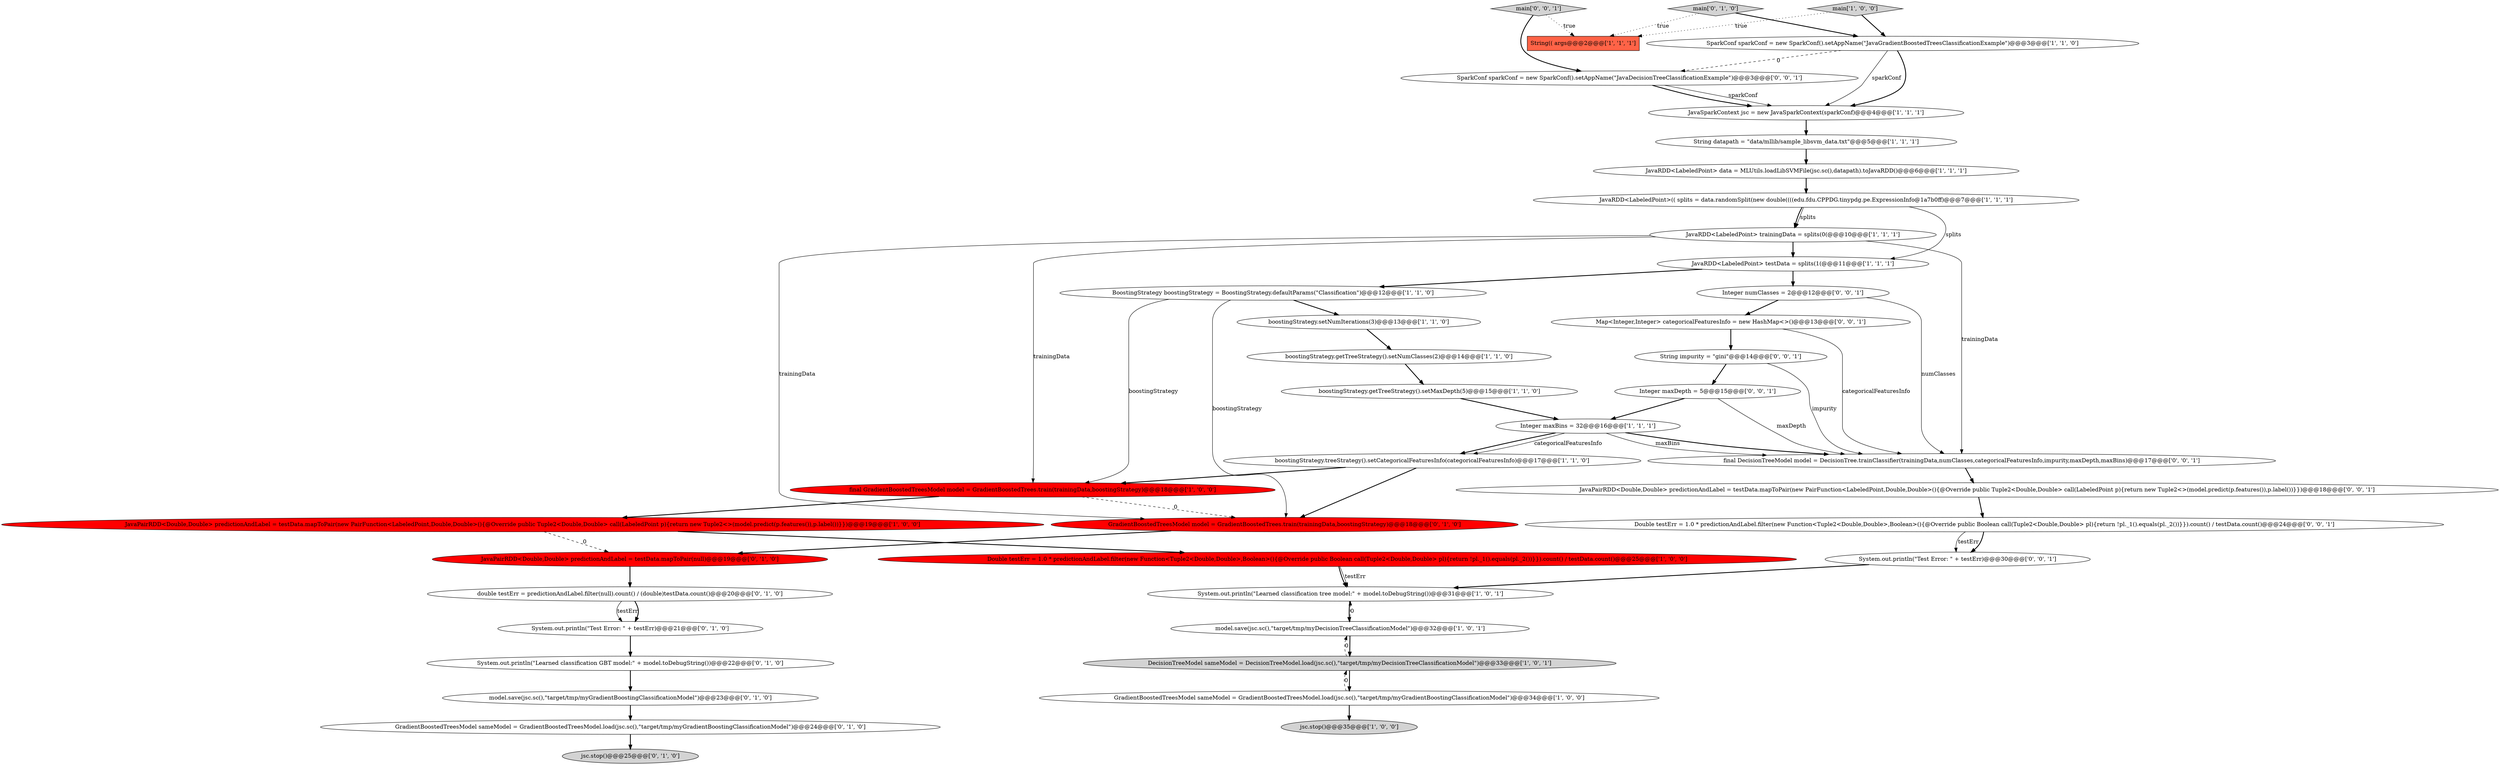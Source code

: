 digraph {
28 [style = filled, label = "System.out.println(\"Test Error: \" + testErr)@@@21@@@['0', '1', '0']", fillcolor = white, shape = ellipse image = "AAA0AAABBB2BBB"];
40 [style = filled, label = "Double testErr = 1.0 * predictionAndLabel.filter(new Function<Tuple2<Double,Double>,Boolean>(){@Override public Boolean call(Tuple2<Double,Double> pl){return !pl._1().equals(pl._2())}}).count() / testData.count()@@@24@@@['0', '0', '1']", fillcolor = white, shape = ellipse image = "AAA0AAABBB3BBB"];
20 [style = filled, label = "jsc.stop()@@@35@@@['1', '0', '0']", fillcolor = lightgray, shape = ellipse image = "AAA0AAABBB1BBB"];
23 [style = filled, label = "double testErr = predictionAndLabel.filter(null).count() / (double)testData.count()@@@20@@@['0', '1', '0']", fillcolor = white, shape = ellipse image = "AAA0AAABBB2BBB"];
26 [style = filled, label = "GradientBoostedTreesModel sameModel = GradientBoostedTreesModel.load(jsc.sc(),\"target/tmp/myGradientBoostingClassificationModel\")@@@24@@@['0', '1', '0']", fillcolor = white, shape = ellipse image = "AAA0AAABBB2BBB"];
31 [style = filled, label = "model.save(jsc.sc(),\"target/tmp/myGradientBoostingClassificationModel\")@@@23@@@['0', '1', '0']", fillcolor = white, shape = ellipse image = "AAA0AAABBB2BBB"];
41 [style = filled, label = "System.out.println(\"Test Error: \" + testErr)@@@30@@@['0', '0', '1']", fillcolor = white, shape = ellipse image = "AAA0AAABBB3BBB"];
22 [style = filled, label = "JavaRDD<LabeledPoint> testData = splits(1(@@@11@@@['1', '1', '1']", fillcolor = white, shape = ellipse image = "AAA0AAABBB1BBB"];
27 [style = filled, label = "main['0', '1', '0']", fillcolor = lightgray, shape = diamond image = "AAA0AAABBB2BBB"];
34 [style = filled, label = "final DecisionTreeModel model = DecisionTree.trainClassifier(trainingData,numClasses,categoricalFeaturesInfo,impurity,maxDepth,maxBins)@@@17@@@['0', '0', '1']", fillcolor = white, shape = ellipse image = "AAA0AAABBB3BBB"];
2 [style = filled, label = "Integer maxBins = 32@@@16@@@['1', '1', '1']", fillcolor = white, shape = ellipse image = "AAA0AAABBB1BBB"];
6 [style = filled, label = "JavaSparkContext jsc = new JavaSparkContext(sparkConf)@@@4@@@['1', '1', '1']", fillcolor = white, shape = ellipse image = "AAA0AAABBB1BBB"];
15 [style = filled, label = "BoostingStrategy boostingStrategy = BoostingStrategy.defaultParams(\"Classification\")@@@12@@@['1', '1', '0']", fillcolor = white, shape = ellipse image = "AAA0AAABBB1BBB"];
36 [style = filled, label = "main['0', '0', '1']", fillcolor = lightgray, shape = diamond image = "AAA0AAABBB3BBB"];
35 [style = filled, label = "Integer numClasses = 2@@@12@@@['0', '0', '1']", fillcolor = white, shape = ellipse image = "AAA0AAABBB3BBB"];
13 [style = filled, label = "model.save(jsc.sc(),\"target/tmp/myDecisionTreeClassificationModel\")@@@32@@@['1', '0', '1']", fillcolor = white, shape = ellipse image = "AAA0AAABBB1BBB"];
14 [style = filled, label = "boostingStrategy.getTreeStrategy().setMaxDepth(5)@@@15@@@['1', '1', '0']", fillcolor = white, shape = ellipse image = "AAA0AAABBB1BBB"];
18 [style = filled, label = "JavaPairRDD<Double,Double> predictionAndLabel = testData.mapToPair(new PairFunction<LabeledPoint,Double,Double>(){@Override public Tuple2<Double,Double> call(LabeledPoint p){return new Tuple2<>(model.predict(p.features()),p.label())}})@@@19@@@['1', '0', '0']", fillcolor = red, shape = ellipse image = "AAA1AAABBB1BBB"];
38 [style = filled, label = "JavaPairRDD<Double,Double> predictionAndLabel = testData.mapToPair(new PairFunction<LabeledPoint,Double,Double>(){@Override public Tuple2<Double,Double> call(LabeledPoint p){return new Tuple2<>(model.predict(p.features()),p.label())}})@@@18@@@['0', '0', '1']", fillcolor = white, shape = ellipse image = "AAA0AAABBB3BBB"];
7 [style = filled, label = "JavaRDD<LabeledPoint> trainingData = splits(0(@@@10@@@['1', '1', '1']", fillcolor = white, shape = ellipse image = "AAA0AAABBB1BBB"];
37 [style = filled, label = "SparkConf sparkConf = new SparkConf().setAppName(\"JavaDecisionTreeClassificationExample\")@@@3@@@['0', '0', '1']", fillcolor = white, shape = ellipse image = "AAA0AAABBB3BBB"];
32 [style = filled, label = "String impurity = \"gini\"@@@14@@@['0', '0', '1']", fillcolor = white, shape = ellipse image = "AAA0AAABBB3BBB"];
39 [style = filled, label = "Map<Integer,Integer> categoricalFeaturesInfo = new HashMap<>()@@@13@@@['0', '0', '1']", fillcolor = white, shape = ellipse image = "AAA0AAABBB3BBB"];
8 [style = filled, label = "GradientBoostedTreesModel sameModel = GradientBoostedTreesModel.load(jsc.sc(),\"target/tmp/myGradientBoostingClassificationModel\")@@@34@@@['1', '0', '0']", fillcolor = white, shape = ellipse image = "AAA0AAABBB1BBB"];
29 [style = filled, label = "GradientBoostedTreesModel model = GradientBoostedTrees.train(trainingData,boostingStrategy)@@@18@@@['0', '1', '0']", fillcolor = red, shape = ellipse image = "AAA1AAABBB2BBB"];
30 [style = filled, label = "JavaPairRDD<Double,Double> predictionAndLabel = testData.mapToPair(null)@@@19@@@['0', '1', '0']", fillcolor = red, shape = ellipse image = "AAA1AAABBB2BBB"];
9 [style = filled, label = "boostingStrategy.setNumIterations(3)@@@13@@@['1', '1', '0']", fillcolor = white, shape = ellipse image = "AAA0AAABBB1BBB"];
24 [style = filled, label = "jsc.stop()@@@25@@@['0', '1', '0']", fillcolor = lightgray, shape = ellipse image = "AAA0AAABBB2BBB"];
12 [style = filled, label = "Double testErr = 1.0 * predictionAndLabel.filter(new Function<Tuple2<Double,Double>,Boolean>(){@Override public Boolean call(Tuple2<Double,Double> pl){return !pl._1().equals(pl._2())}}).count() / testData.count()@@@25@@@['1', '0', '0']", fillcolor = red, shape = ellipse image = "AAA1AAABBB1BBB"];
1 [style = filled, label = "DecisionTreeModel sameModel = DecisionTreeModel.load(jsc.sc(),\"target/tmp/myDecisionTreeClassificationModel\")@@@33@@@['1', '0', '1']", fillcolor = lightgray, shape = ellipse image = "AAA0AAABBB1BBB"];
4 [style = filled, label = "boostingStrategy.getTreeStrategy().setNumClasses(2)@@@14@@@['1', '1', '0']", fillcolor = white, shape = ellipse image = "AAA0AAABBB1BBB"];
17 [style = filled, label = "String(( args@@@2@@@['1', '1', '1']", fillcolor = tomato, shape = box image = "AAA0AAABBB1BBB"];
5 [style = filled, label = "System.out.println(\"Learned classification tree model:\" + model.toDebugString())@@@31@@@['1', '0', '1']", fillcolor = white, shape = ellipse image = "AAA0AAABBB1BBB"];
3 [style = filled, label = "JavaRDD<LabeledPoint> data = MLUtils.loadLibSVMFile(jsc.sc(),datapath).toJavaRDD()@@@6@@@['1', '1', '1']", fillcolor = white, shape = ellipse image = "AAA0AAABBB1BBB"];
10 [style = filled, label = "SparkConf sparkConf = new SparkConf().setAppName(\"JavaGradientBoostedTreesClassificationExample\")@@@3@@@['1', '1', '0']", fillcolor = white, shape = ellipse image = "AAA0AAABBB1BBB"];
0 [style = filled, label = "boostingStrategy.treeStrategy().setCategoricalFeaturesInfo(categoricalFeaturesInfo)@@@17@@@['1', '1', '0']", fillcolor = white, shape = ellipse image = "AAA0AAABBB1BBB"];
19 [style = filled, label = "JavaRDD<LabeledPoint>(( splits = data.randomSplit(new double((((edu.fdu.CPPDG.tinypdg.pe.ExpressionInfo@1a7b0ff)@@@7@@@['1', '1', '1']", fillcolor = white, shape = ellipse image = "AAA0AAABBB1BBB"];
21 [style = filled, label = "main['1', '0', '0']", fillcolor = lightgray, shape = diamond image = "AAA0AAABBB1BBB"];
25 [style = filled, label = "System.out.println(\"Learned classification GBT model:\" + model.toDebugString())@@@22@@@['0', '1', '0']", fillcolor = white, shape = ellipse image = "AAA0AAABBB2BBB"];
33 [style = filled, label = "Integer maxDepth = 5@@@15@@@['0', '0', '1']", fillcolor = white, shape = ellipse image = "AAA0AAABBB3BBB"];
16 [style = filled, label = "String datapath = \"data/mllib/sample_libsvm_data.txt\"@@@5@@@['1', '1', '1']", fillcolor = white, shape = ellipse image = "AAA0AAABBB1BBB"];
11 [style = filled, label = "final GradientBoostedTreesModel model = GradientBoostedTrees.train(trainingData,boostingStrategy)@@@18@@@['1', '0', '0']", fillcolor = red, shape = ellipse image = "AAA1AAABBB1BBB"];
13->5 [style = dashed, label="0"];
23->28 [style = solid, label="testErr"];
16->3 [style = bold, label=""];
7->11 [style = solid, label="trainingData"];
21->10 [style = bold, label=""];
12->5 [style = solid, label="testErr"];
4->14 [style = bold, label=""];
22->15 [style = bold, label=""];
1->8 [style = bold, label=""];
12->5 [style = bold, label=""];
29->30 [style = bold, label=""];
37->6 [style = solid, label="sparkConf"];
35->34 [style = solid, label="numClasses"];
18->30 [style = dashed, label="0"];
7->34 [style = solid, label="trainingData"];
9->4 [style = bold, label=""];
30->23 [style = bold, label=""];
35->39 [style = bold, label=""];
2->34 [style = bold, label=""];
18->12 [style = bold, label=""];
11->29 [style = dashed, label="0"];
0->11 [style = bold, label=""];
0->29 [style = bold, label=""];
21->17 [style = dotted, label="true"];
37->6 [style = bold, label=""];
26->24 [style = bold, label=""];
8->1 [style = dashed, label="0"];
10->6 [style = bold, label=""];
32->33 [style = bold, label=""];
7->29 [style = solid, label="trainingData"];
11->18 [style = bold, label=""];
13->1 [style = bold, label=""];
25->31 [style = bold, label=""];
1->13 [style = dashed, label="0"];
23->28 [style = bold, label=""];
19->22 [style = solid, label="splits"];
7->22 [style = bold, label=""];
2->34 [style = solid, label="maxBins"];
40->41 [style = solid, label="testErr"];
2->0 [style = bold, label=""];
31->26 [style = bold, label=""];
8->20 [style = bold, label=""];
15->29 [style = solid, label="boostingStrategy"];
3->19 [style = bold, label=""];
33->34 [style = solid, label="maxDepth"];
36->17 [style = dotted, label="true"];
6->16 [style = bold, label=""];
2->0 [style = solid, label="categoricalFeaturesInfo"];
15->9 [style = bold, label=""];
5->13 [style = bold, label=""];
27->10 [style = bold, label=""];
39->32 [style = bold, label=""];
40->41 [style = bold, label=""];
15->11 [style = solid, label="boostingStrategy"];
28->25 [style = bold, label=""];
10->37 [style = dashed, label="0"];
10->6 [style = solid, label="sparkConf"];
14->2 [style = bold, label=""];
36->37 [style = bold, label=""];
19->7 [style = solid, label="splits"];
32->34 [style = solid, label="impurity"];
34->38 [style = bold, label=""];
27->17 [style = dotted, label="true"];
22->35 [style = bold, label=""];
38->40 [style = bold, label=""];
19->7 [style = bold, label=""];
33->2 [style = bold, label=""];
39->34 [style = solid, label="categoricalFeaturesInfo"];
41->5 [style = bold, label=""];
}

